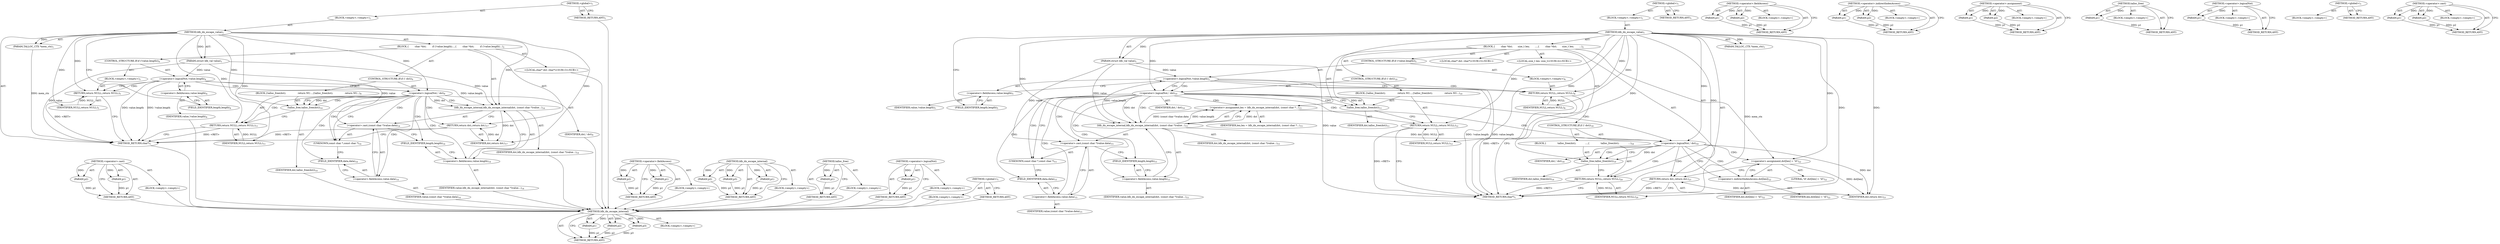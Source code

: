 digraph "&lt;operator&gt;.cast" {
vulnerable_81 [label=<(METHOD,&lt;operator&gt;.cast)>];
vulnerable_82 [label=<(PARAM,p1)>];
vulnerable_83 [label=<(PARAM,p2)>];
vulnerable_84 [label=<(BLOCK,&lt;empty&gt;,&lt;empty&gt;)>];
vulnerable_85 [label=<(METHOD_RETURN,ANY)>];
vulnerable_6 [label=<(METHOD,&lt;global&gt;)<SUB>1</SUB>>];
vulnerable_7 [label=<(BLOCK,&lt;empty&gt;,&lt;empty&gt;)<SUB>1</SUB>>];
vulnerable_8 [label=<(METHOD,ldb_dn_escape_value)<SUB>1</SUB>>];
vulnerable_9 [label=<(PARAM,TALLOC_CTX *mem_ctx)<SUB>1</SUB>>];
vulnerable_10 [label=<(PARAM,struct ldb_val value)<SUB>1</SUB>>];
vulnerable_11 [label=<(BLOCK,{
        char *dst;
        if (!value.length)...,{
        char *dst;
        if (!value.length)...)<SUB>2</SUB>>];
vulnerable_12 [label="<(LOCAL,char* dst: char*)<SUB>3</SUB>>"];
vulnerable_13 [label=<(CONTROL_STRUCTURE,IF,if (!value.length))<SUB>4</SUB>>];
vulnerable_14 [label=<(&lt;operator&gt;.logicalNot,!value.length)<SUB>4</SUB>>];
vulnerable_15 [label=<(&lt;operator&gt;.fieldAccess,value.length)<SUB>4</SUB>>];
vulnerable_16 [label=<(IDENTIFIER,value,!value.length)<SUB>4</SUB>>];
vulnerable_17 [label=<(FIELD_IDENTIFIER,length,length)<SUB>4</SUB>>];
vulnerable_18 [label=<(BLOCK,&lt;empty&gt;,&lt;empty&gt;)<SUB>5</SUB>>];
vulnerable_19 [label=<(RETURN,return NULL;,return NULL;)<SUB>5</SUB>>];
vulnerable_20 [label=<(IDENTIFIER,NULL,return NULL;)<SUB>5</SUB>>];
vulnerable_21 [label=<(CONTROL_STRUCTURE,IF,if (! dst))<SUB>9</SUB>>];
vulnerable_22 [label=<(&lt;operator&gt;.logicalNot,! dst)<SUB>9</SUB>>];
vulnerable_23 [label=<(IDENTIFIER,dst,! dst)<SUB>9</SUB>>];
vulnerable_24 [label=<(BLOCK,{
		talloc_free(dst);
                return NU...,{
		talloc_free(dst);
                return NU...)<SUB>9</SUB>>];
vulnerable_25 [label=<(talloc_free,talloc_free(dst))<SUB>10</SUB>>];
vulnerable_26 [label=<(IDENTIFIER,dst,talloc_free(dst))<SUB>10</SUB>>];
vulnerable_27 [label=<(RETURN,return NULL;,return NULL;)<SUB>11</SUB>>];
vulnerable_28 [label=<(IDENTIFIER,NULL,return NULL;)<SUB>11</SUB>>];
vulnerable_29 [label=<(ldb_dn_escape_internal,ldb_dn_escape_internal(dst, (const char *)value...)<SUB>14</SUB>>];
vulnerable_30 [label=<(IDENTIFIER,dst,ldb_dn_escape_internal(dst, (const char *)value...)<SUB>14</SUB>>];
vulnerable_31 [label=<(&lt;operator&gt;.cast,(const char *)value.data)<SUB>14</SUB>>];
vulnerable_32 [label=<(UNKNOWN,const char *,const char *)<SUB>14</SUB>>];
vulnerable_33 [label=<(&lt;operator&gt;.fieldAccess,value.data)<SUB>14</SUB>>];
vulnerable_34 [label=<(IDENTIFIER,value,(const char *)value.data)<SUB>14</SUB>>];
vulnerable_35 [label=<(FIELD_IDENTIFIER,data,data)<SUB>14</SUB>>];
vulnerable_36 [label=<(&lt;operator&gt;.fieldAccess,value.length)<SUB>14</SUB>>];
vulnerable_37 [label=<(IDENTIFIER,value,ldb_dn_escape_internal(dst, (const char *)value...)<SUB>14</SUB>>];
vulnerable_38 [label=<(FIELD_IDENTIFIER,length,length)<SUB>14</SUB>>];
vulnerable_39 [label=<(RETURN,return dst;,return dst;)<SUB>17</SUB>>];
vulnerable_40 [label=<(IDENTIFIER,dst,return dst;)<SUB>17</SUB>>];
vulnerable_41 [label=<(METHOD_RETURN,char*)<SUB>1</SUB>>];
vulnerable_43 [label=<(METHOD_RETURN,ANY)<SUB>1</SUB>>];
vulnerable_66 [label=<(METHOD,&lt;operator&gt;.fieldAccess)>];
vulnerable_67 [label=<(PARAM,p1)>];
vulnerable_68 [label=<(PARAM,p2)>];
vulnerable_69 [label=<(BLOCK,&lt;empty&gt;,&lt;empty&gt;)>];
vulnerable_70 [label=<(METHOD_RETURN,ANY)>];
vulnerable_75 [label=<(METHOD,ldb_dn_escape_internal)>];
vulnerable_76 [label=<(PARAM,p1)>];
vulnerable_77 [label=<(PARAM,p2)>];
vulnerable_78 [label=<(PARAM,p3)>];
vulnerable_79 [label=<(BLOCK,&lt;empty&gt;,&lt;empty&gt;)>];
vulnerable_80 [label=<(METHOD_RETURN,ANY)>];
vulnerable_71 [label=<(METHOD,talloc_free)>];
vulnerable_72 [label=<(PARAM,p1)>];
vulnerable_73 [label=<(BLOCK,&lt;empty&gt;,&lt;empty&gt;)>];
vulnerable_74 [label=<(METHOD_RETURN,ANY)>];
vulnerable_62 [label=<(METHOD,&lt;operator&gt;.logicalNot)>];
vulnerable_63 [label=<(PARAM,p1)>];
vulnerable_64 [label=<(BLOCK,&lt;empty&gt;,&lt;empty&gt;)>];
vulnerable_65 [label=<(METHOD_RETURN,ANY)>];
vulnerable_56 [label=<(METHOD,&lt;global&gt;)<SUB>1</SUB>>];
vulnerable_57 [label=<(BLOCK,&lt;empty&gt;,&lt;empty&gt;)>];
vulnerable_58 [label=<(METHOD_RETURN,ANY)>];
fixed_100 [label=<(METHOD,ldb_dn_escape_internal)>];
fixed_101 [label=<(PARAM,p1)>];
fixed_102 [label=<(PARAM,p2)>];
fixed_103 [label=<(PARAM,p3)>];
fixed_104 [label=<(BLOCK,&lt;empty&gt;,&lt;empty&gt;)>];
fixed_105 [label=<(METHOD_RETURN,ANY)>];
fixed_6 [label=<(METHOD,&lt;global&gt;)<SUB>1</SUB>>];
fixed_7 [label=<(BLOCK,&lt;empty&gt;,&lt;empty&gt;)<SUB>1</SUB>>];
fixed_8 [label=<(METHOD,ldb_dn_escape_value)<SUB>1</SUB>>];
fixed_9 [label=<(PARAM,TALLOC_CTX *mem_ctx)<SUB>1</SUB>>];
fixed_10 [label=<(PARAM,struct ldb_val value)<SUB>1</SUB>>];
fixed_11 [label=<(BLOCK,{
        char *dst;
       size_t len;
       ...,{
        char *dst;
       size_t len;
       ...)<SUB>2</SUB>>];
fixed_12 [label="<(LOCAL,char* dst: char*)<SUB>3</SUB>>"];
fixed_13 [label="<(LOCAL,size_t len: size_t)<SUB>4</SUB>>"];
fixed_14 [label=<(CONTROL_STRUCTURE,IF,if (!value.length))<SUB>5</SUB>>];
fixed_15 [label=<(&lt;operator&gt;.logicalNot,!value.length)<SUB>5</SUB>>];
fixed_16 [label=<(&lt;operator&gt;.fieldAccess,value.length)<SUB>5</SUB>>];
fixed_17 [label=<(IDENTIFIER,value,!value.length)<SUB>5</SUB>>];
fixed_18 [label=<(FIELD_IDENTIFIER,length,length)<SUB>5</SUB>>];
fixed_19 [label=<(BLOCK,&lt;empty&gt;,&lt;empty&gt;)<SUB>6</SUB>>];
fixed_20 [label=<(RETURN,return NULL;,return NULL;)<SUB>6</SUB>>];
fixed_21 [label=<(IDENTIFIER,NULL,return NULL;)<SUB>6</SUB>>];
fixed_22 [label=<(CONTROL_STRUCTURE,IF,if (! dst))<SUB>10</SUB>>];
fixed_23 [label=<(&lt;operator&gt;.logicalNot,! dst)<SUB>10</SUB>>];
fixed_24 [label=<(IDENTIFIER,dst,! dst)<SUB>10</SUB>>];
fixed_25 [label=<(BLOCK,{
		talloc_free(dst);
                return NU...,{
		talloc_free(dst);
                return NU...)<SUB>10</SUB>>];
fixed_26 [label=<(talloc_free,talloc_free(dst))<SUB>11</SUB>>];
fixed_27 [label=<(IDENTIFIER,dst,talloc_free(dst))<SUB>11</SUB>>];
fixed_28 [label=<(RETURN,return NULL;,return NULL;)<SUB>12</SUB>>];
fixed_29 [label=<(IDENTIFIER,NULL,return NULL;)<SUB>12</SUB>>];
fixed_30 [label=<(&lt;operator&gt;.assignment,len = ldb_dn_escape_internal(dst, (const char *...)<SUB>15</SUB>>];
fixed_31 [label=<(IDENTIFIER,len,len = ldb_dn_escape_internal(dst, (const char *...)<SUB>15</SUB>>];
fixed_32 [label=<(ldb_dn_escape_internal,ldb_dn_escape_internal(dst, (const char *)value...)<SUB>15</SUB>>];
fixed_33 [label=<(IDENTIFIER,dst,ldb_dn_escape_internal(dst, (const char *)value...)<SUB>15</SUB>>];
fixed_34 [label=<(&lt;operator&gt;.cast,(const char *)value.data)<SUB>15</SUB>>];
fixed_35 [label=<(UNKNOWN,const char *,const char *)<SUB>15</SUB>>];
fixed_36 [label=<(&lt;operator&gt;.fieldAccess,value.data)<SUB>15</SUB>>];
fixed_37 [label=<(IDENTIFIER,value,(const char *)value.data)<SUB>15</SUB>>];
fixed_38 [label=<(FIELD_IDENTIFIER,data,data)<SUB>15</SUB>>];
fixed_39 [label=<(&lt;operator&gt;.fieldAccess,value.length)<SUB>15</SUB>>];
fixed_40 [label=<(IDENTIFIER,value,ldb_dn_escape_internal(dst, (const char *)value...)<SUB>15</SUB>>];
fixed_41 [label=<(FIELD_IDENTIFIER,length,length)<SUB>15</SUB>>];
fixed_42 [label=<(CONTROL_STRUCTURE,IF,if (! dst))<SUB>18</SUB>>];
fixed_43 [label=<(&lt;operator&gt;.logicalNot,! dst)<SUB>18</SUB>>];
fixed_44 [label=<(IDENTIFIER,dst,! dst)<SUB>18</SUB>>];
fixed_45 [label=<(BLOCK,{
               talloc_free(dst);
            ...,{
               talloc_free(dst);
            ...)<SUB>18</SUB>>];
fixed_46 [label=<(talloc_free,talloc_free(dst))<SUB>19</SUB>>];
fixed_47 [label=<(IDENTIFIER,dst,talloc_free(dst))<SUB>19</SUB>>];
fixed_48 [label=<(RETURN,return NULL;,return NULL;)<SUB>20</SUB>>];
fixed_49 [label=<(IDENTIFIER,NULL,return NULL;)<SUB>20</SUB>>];
fixed_50 [label=<(&lt;operator&gt;.assignment,dst[len] = '\0')<SUB>22</SUB>>];
fixed_51 [label=<(&lt;operator&gt;.indirectIndexAccess,dst[len])<SUB>22</SUB>>];
fixed_52 [label=<(IDENTIFIER,dst,dst[len] = '\0')<SUB>22</SUB>>];
fixed_53 [label=<(IDENTIFIER,len,dst[len] = '\0')<SUB>22</SUB>>];
fixed_54 [label=<(LITERAL,'\0',dst[len] = '\0')<SUB>22</SUB>>];
fixed_55 [label=<(RETURN,return dst;,return dst;)<SUB>23</SUB>>];
fixed_56 [label=<(IDENTIFIER,dst,return dst;)<SUB>23</SUB>>];
fixed_57 [label=<(METHOD_RETURN,char*)<SUB>1</SUB>>];
fixed_59 [label=<(METHOD_RETURN,ANY)<SUB>1</SUB>>];
fixed_86 [label=<(METHOD,&lt;operator&gt;.fieldAccess)>];
fixed_87 [label=<(PARAM,p1)>];
fixed_88 [label=<(PARAM,p2)>];
fixed_89 [label=<(BLOCK,&lt;empty&gt;,&lt;empty&gt;)>];
fixed_90 [label=<(METHOD_RETURN,ANY)>];
fixed_111 [label=<(METHOD,&lt;operator&gt;.indirectIndexAccess)>];
fixed_112 [label=<(PARAM,p1)>];
fixed_113 [label=<(PARAM,p2)>];
fixed_114 [label=<(BLOCK,&lt;empty&gt;,&lt;empty&gt;)>];
fixed_115 [label=<(METHOD_RETURN,ANY)>];
fixed_95 [label=<(METHOD,&lt;operator&gt;.assignment)>];
fixed_96 [label=<(PARAM,p1)>];
fixed_97 [label=<(PARAM,p2)>];
fixed_98 [label=<(BLOCK,&lt;empty&gt;,&lt;empty&gt;)>];
fixed_99 [label=<(METHOD_RETURN,ANY)>];
fixed_91 [label=<(METHOD,talloc_free)>];
fixed_92 [label=<(PARAM,p1)>];
fixed_93 [label=<(BLOCK,&lt;empty&gt;,&lt;empty&gt;)>];
fixed_94 [label=<(METHOD_RETURN,ANY)>];
fixed_82 [label=<(METHOD,&lt;operator&gt;.logicalNot)>];
fixed_83 [label=<(PARAM,p1)>];
fixed_84 [label=<(BLOCK,&lt;empty&gt;,&lt;empty&gt;)>];
fixed_85 [label=<(METHOD_RETURN,ANY)>];
fixed_76 [label=<(METHOD,&lt;global&gt;)<SUB>1</SUB>>];
fixed_77 [label=<(BLOCK,&lt;empty&gt;,&lt;empty&gt;)>];
fixed_78 [label=<(METHOD_RETURN,ANY)>];
fixed_106 [label=<(METHOD,&lt;operator&gt;.cast)>];
fixed_107 [label=<(PARAM,p1)>];
fixed_108 [label=<(PARAM,p2)>];
fixed_109 [label=<(BLOCK,&lt;empty&gt;,&lt;empty&gt;)>];
fixed_110 [label=<(METHOD_RETURN,ANY)>];
vulnerable_81 -> vulnerable_82  [key=0, label="AST: "];
vulnerable_81 -> vulnerable_82  [key=1, label="DDG: "];
vulnerable_81 -> vulnerable_84  [key=0, label="AST: "];
vulnerable_81 -> vulnerable_83  [key=0, label="AST: "];
vulnerable_81 -> vulnerable_83  [key=1, label="DDG: "];
vulnerable_81 -> vulnerable_85  [key=0, label="AST: "];
vulnerable_81 -> vulnerable_85  [key=1, label="CFG: "];
vulnerable_82 -> vulnerable_85  [key=0, label="DDG: p1"];
vulnerable_83 -> vulnerable_85  [key=0, label="DDG: p2"];
vulnerable_84 -> fixed_100  [key=0];
vulnerable_85 -> fixed_100  [key=0];
vulnerable_6 -> vulnerable_7  [key=0, label="AST: "];
vulnerable_6 -> vulnerable_43  [key=0, label="AST: "];
vulnerable_6 -> vulnerable_43  [key=1, label="CFG: "];
vulnerable_7 -> vulnerable_8  [key=0, label="AST: "];
vulnerable_8 -> vulnerable_9  [key=0, label="AST: "];
vulnerable_8 -> vulnerable_9  [key=1, label="DDG: "];
vulnerable_8 -> vulnerable_10  [key=0, label="AST: "];
vulnerable_8 -> vulnerable_10  [key=1, label="DDG: "];
vulnerable_8 -> vulnerable_11  [key=0, label="AST: "];
vulnerable_8 -> vulnerable_41  [key=0, label="AST: "];
vulnerable_8 -> vulnerable_17  [key=0, label="CFG: "];
vulnerable_8 -> vulnerable_29  [key=0, label="DDG: "];
vulnerable_8 -> vulnerable_40  [key=0, label="DDG: "];
vulnerable_8 -> vulnerable_19  [key=0, label="DDG: "];
vulnerable_8 -> vulnerable_22  [key=0, label="DDG: "];
vulnerable_8 -> vulnerable_27  [key=0, label="DDG: "];
vulnerable_8 -> vulnerable_20  [key=0, label="DDG: "];
vulnerable_8 -> vulnerable_25  [key=0, label="DDG: "];
vulnerable_8 -> vulnerable_28  [key=0, label="DDG: "];
vulnerable_9 -> vulnerable_41  [key=0, label="DDG: mem_ctx"];
vulnerable_10 -> vulnerable_41  [key=0, label="DDG: value"];
vulnerable_10 -> vulnerable_29  [key=0, label="DDG: value"];
vulnerable_10 -> vulnerable_14  [key=0, label="DDG: value"];
vulnerable_10 -> vulnerable_31  [key=0, label="DDG: value"];
vulnerable_11 -> vulnerable_12  [key=0, label="AST: "];
vulnerable_11 -> vulnerable_13  [key=0, label="AST: "];
vulnerable_11 -> vulnerable_21  [key=0, label="AST: "];
vulnerable_11 -> vulnerable_29  [key=0, label="AST: "];
vulnerable_11 -> vulnerable_39  [key=0, label="AST: "];
vulnerable_12 -> fixed_100  [key=0];
vulnerable_13 -> vulnerable_14  [key=0, label="AST: "];
vulnerable_13 -> vulnerable_18  [key=0, label="AST: "];
vulnerable_14 -> vulnerable_15  [key=0, label="AST: "];
vulnerable_14 -> vulnerable_19  [key=0, label="CFG: "];
vulnerable_14 -> vulnerable_19  [key=1, label="CDG: "];
vulnerable_14 -> vulnerable_22  [key=0, label="CFG: "];
vulnerable_14 -> vulnerable_22  [key=1, label="CDG: "];
vulnerable_14 -> vulnerable_41  [key=0, label="DDG: value.length"];
vulnerable_14 -> vulnerable_41  [key=1, label="DDG: !value.length"];
vulnerable_14 -> vulnerable_29  [key=0, label="DDG: value.length"];
vulnerable_15 -> vulnerable_16  [key=0, label="AST: "];
vulnerable_15 -> vulnerable_17  [key=0, label="AST: "];
vulnerable_15 -> vulnerable_14  [key=0, label="CFG: "];
vulnerable_16 -> fixed_100  [key=0];
vulnerable_17 -> vulnerable_15  [key=0, label="CFG: "];
vulnerable_18 -> vulnerable_19  [key=0, label="AST: "];
vulnerable_19 -> vulnerable_20  [key=0, label="AST: "];
vulnerable_19 -> vulnerable_41  [key=0, label="CFG: "];
vulnerable_19 -> vulnerable_41  [key=1, label="DDG: &lt;RET&gt;"];
vulnerable_20 -> vulnerable_19  [key=0, label="DDG: NULL"];
vulnerable_21 -> vulnerable_22  [key=0, label="AST: "];
vulnerable_21 -> vulnerable_24  [key=0, label="AST: "];
vulnerable_22 -> vulnerable_23  [key=0, label="AST: "];
vulnerable_22 -> vulnerable_25  [key=0, label="CFG: "];
vulnerable_22 -> vulnerable_25  [key=1, label="DDG: dst"];
vulnerable_22 -> vulnerable_25  [key=2, label="CDG: "];
vulnerable_22 -> vulnerable_32  [key=0, label="CFG: "];
vulnerable_22 -> vulnerable_32  [key=1, label="CDG: "];
vulnerable_22 -> vulnerable_29  [key=0, label="DDG: dst"];
vulnerable_22 -> vulnerable_29  [key=1, label="CDG: "];
vulnerable_22 -> vulnerable_33  [key=0, label="CDG: "];
vulnerable_22 -> vulnerable_36  [key=0, label="CDG: "];
vulnerable_22 -> vulnerable_35  [key=0, label="CDG: "];
vulnerable_22 -> vulnerable_38  [key=0, label="CDG: "];
vulnerable_22 -> vulnerable_39  [key=0, label="CDG: "];
vulnerable_22 -> vulnerable_27  [key=0, label="CDG: "];
vulnerable_22 -> vulnerable_31  [key=0, label="CDG: "];
vulnerable_23 -> fixed_100  [key=0];
vulnerable_24 -> vulnerable_25  [key=0, label="AST: "];
vulnerable_24 -> vulnerable_27  [key=0, label="AST: "];
vulnerable_25 -> vulnerable_26  [key=0, label="AST: "];
vulnerable_25 -> vulnerable_27  [key=0, label="CFG: "];
vulnerable_26 -> fixed_100  [key=0];
vulnerable_27 -> vulnerable_28  [key=0, label="AST: "];
vulnerable_27 -> vulnerable_41  [key=0, label="CFG: "];
vulnerable_27 -> vulnerable_41  [key=1, label="DDG: &lt;RET&gt;"];
vulnerable_28 -> vulnerable_27  [key=0, label="DDG: NULL"];
vulnerable_29 -> vulnerable_30  [key=0, label="AST: "];
vulnerable_29 -> vulnerable_31  [key=0, label="AST: "];
vulnerable_29 -> vulnerable_36  [key=0, label="AST: "];
vulnerable_29 -> vulnerable_39  [key=0, label="CFG: "];
vulnerable_29 -> vulnerable_40  [key=0, label="DDG: dst"];
vulnerable_30 -> fixed_100  [key=0];
vulnerable_31 -> vulnerable_32  [key=0, label="AST: "];
vulnerable_31 -> vulnerable_33  [key=0, label="AST: "];
vulnerable_31 -> vulnerable_38  [key=0, label="CFG: "];
vulnerable_32 -> vulnerable_35  [key=0, label="CFG: "];
vulnerable_33 -> vulnerable_34  [key=0, label="AST: "];
vulnerable_33 -> vulnerable_35  [key=0, label="AST: "];
vulnerable_33 -> vulnerable_31  [key=0, label="CFG: "];
vulnerable_34 -> fixed_100  [key=0];
vulnerable_35 -> vulnerable_33  [key=0, label="CFG: "];
vulnerable_36 -> vulnerable_37  [key=0, label="AST: "];
vulnerable_36 -> vulnerable_38  [key=0, label="AST: "];
vulnerable_36 -> vulnerable_29  [key=0, label="CFG: "];
vulnerable_37 -> fixed_100  [key=0];
vulnerable_38 -> vulnerable_36  [key=0, label="CFG: "];
vulnerable_39 -> vulnerable_40  [key=0, label="AST: "];
vulnerable_39 -> vulnerable_41  [key=0, label="CFG: "];
vulnerable_39 -> vulnerable_41  [key=1, label="DDG: &lt;RET&gt;"];
vulnerable_40 -> vulnerable_39  [key=0, label="DDG: dst"];
vulnerable_41 -> fixed_100  [key=0];
vulnerable_43 -> fixed_100  [key=0];
vulnerable_66 -> vulnerable_67  [key=0, label="AST: "];
vulnerable_66 -> vulnerable_67  [key=1, label="DDG: "];
vulnerable_66 -> vulnerable_69  [key=0, label="AST: "];
vulnerable_66 -> vulnerable_68  [key=0, label="AST: "];
vulnerable_66 -> vulnerable_68  [key=1, label="DDG: "];
vulnerable_66 -> vulnerable_70  [key=0, label="AST: "];
vulnerable_66 -> vulnerable_70  [key=1, label="CFG: "];
vulnerable_67 -> vulnerable_70  [key=0, label="DDG: p1"];
vulnerable_68 -> vulnerable_70  [key=0, label="DDG: p2"];
vulnerable_69 -> fixed_100  [key=0];
vulnerable_70 -> fixed_100  [key=0];
vulnerable_75 -> vulnerable_76  [key=0, label="AST: "];
vulnerable_75 -> vulnerable_76  [key=1, label="DDG: "];
vulnerable_75 -> vulnerable_79  [key=0, label="AST: "];
vulnerable_75 -> vulnerable_77  [key=0, label="AST: "];
vulnerable_75 -> vulnerable_77  [key=1, label="DDG: "];
vulnerable_75 -> vulnerable_80  [key=0, label="AST: "];
vulnerable_75 -> vulnerable_80  [key=1, label="CFG: "];
vulnerable_75 -> vulnerable_78  [key=0, label="AST: "];
vulnerable_75 -> vulnerable_78  [key=1, label="DDG: "];
vulnerable_76 -> vulnerable_80  [key=0, label="DDG: p1"];
vulnerable_77 -> vulnerable_80  [key=0, label="DDG: p2"];
vulnerable_78 -> vulnerable_80  [key=0, label="DDG: p3"];
vulnerable_79 -> fixed_100  [key=0];
vulnerable_80 -> fixed_100  [key=0];
vulnerable_71 -> vulnerable_72  [key=0, label="AST: "];
vulnerable_71 -> vulnerable_72  [key=1, label="DDG: "];
vulnerable_71 -> vulnerable_73  [key=0, label="AST: "];
vulnerable_71 -> vulnerable_74  [key=0, label="AST: "];
vulnerable_71 -> vulnerable_74  [key=1, label="CFG: "];
vulnerable_72 -> vulnerable_74  [key=0, label="DDG: p1"];
vulnerable_73 -> fixed_100  [key=0];
vulnerable_74 -> fixed_100  [key=0];
vulnerable_62 -> vulnerable_63  [key=0, label="AST: "];
vulnerable_62 -> vulnerable_63  [key=1, label="DDG: "];
vulnerable_62 -> vulnerable_64  [key=0, label="AST: "];
vulnerable_62 -> vulnerable_65  [key=0, label="AST: "];
vulnerable_62 -> vulnerable_65  [key=1, label="CFG: "];
vulnerable_63 -> vulnerable_65  [key=0, label="DDG: p1"];
vulnerable_64 -> fixed_100  [key=0];
vulnerable_65 -> fixed_100  [key=0];
vulnerable_56 -> vulnerable_57  [key=0, label="AST: "];
vulnerable_56 -> vulnerable_58  [key=0, label="AST: "];
vulnerable_56 -> vulnerable_58  [key=1, label="CFG: "];
vulnerable_57 -> fixed_100  [key=0];
vulnerable_58 -> fixed_100  [key=0];
fixed_100 -> fixed_101  [key=0, label="AST: "];
fixed_100 -> fixed_101  [key=1, label="DDG: "];
fixed_100 -> fixed_104  [key=0, label="AST: "];
fixed_100 -> fixed_102  [key=0, label="AST: "];
fixed_100 -> fixed_102  [key=1, label="DDG: "];
fixed_100 -> fixed_105  [key=0, label="AST: "];
fixed_100 -> fixed_105  [key=1, label="CFG: "];
fixed_100 -> fixed_103  [key=0, label="AST: "];
fixed_100 -> fixed_103  [key=1, label="DDG: "];
fixed_101 -> fixed_105  [key=0, label="DDG: p1"];
fixed_102 -> fixed_105  [key=0, label="DDG: p2"];
fixed_103 -> fixed_105  [key=0, label="DDG: p3"];
fixed_6 -> fixed_7  [key=0, label="AST: "];
fixed_6 -> fixed_59  [key=0, label="AST: "];
fixed_6 -> fixed_59  [key=1, label="CFG: "];
fixed_7 -> fixed_8  [key=0, label="AST: "];
fixed_8 -> fixed_9  [key=0, label="AST: "];
fixed_8 -> fixed_9  [key=1, label="DDG: "];
fixed_8 -> fixed_10  [key=0, label="AST: "];
fixed_8 -> fixed_10  [key=1, label="DDG: "];
fixed_8 -> fixed_11  [key=0, label="AST: "];
fixed_8 -> fixed_57  [key=0, label="AST: "];
fixed_8 -> fixed_18  [key=0, label="CFG: "];
fixed_8 -> fixed_50  [key=0, label="DDG: "];
fixed_8 -> fixed_56  [key=0, label="DDG: "];
fixed_8 -> fixed_20  [key=0, label="DDG: "];
fixed_8 -> fixed_23  [key=0, label="DDG: "];
fixed_8 -> fixed_28  [key=0, label="DDG: "];
fixed_8 -> fixed_32  [key=0, label="DDG: "];
fixed_8 -> fixed_43  [key=0, label="DDG: "];
fixed_8 -> fixed_48  [key=0, label="DDG: "];
fixed_8 -> fixed_21  [key=0, label="DDG: "];
fixed_8 -> fixed_26  [key=0, label="DDG: "];
fixed_8 -> fixed_29  [key=0, label="DDG: "];
fixed_8 -> fixed_46  [key=0, label="DDG: "];
fixed_8 -> fixed_49  [key=0, label="DDG: "];
fixed_9 -> fixed_57  [key=0, label="DDG: mem_ctx"];
fixed_10 -> fixed_57  [key=0, label="DDG: value"];
fixed_10 -> fixed_15  [key=0, label="DDG: value"];
fixed_10 -> fixed_32  [key=0, label="DDG: value"];
fixed_10 -> fixed_34  [key=0, label="DDG: value"];
fixed_11 -> fixed_12  [key=0, label="AST: "];
fixed_11 -> fixed_13  [key=0, label="AST: "];
fixed_11 -> fixed_14  [key=0, label="AST: "];
fixed_11 -> fixed_22  [key=0, label="AST: "];
fixed_11 -> fixed_30  [key=0, label="AST: "];
fixed_11 -> fixed_42  [key=0, label="AST: "];
fixed_11 -> fixed_50  [key=0, label="AST: "];
fixed_11 -> fixed_55  [key=0, label="AST: "];
fixed_14 -> fixed_15  [key=0, label="AST: "];
fixed_14 -> fixed_19  [key=0, label="AST: "];
fixed_15 -> fixed_16  [key=0, label="AST: "];
fixed_15 -> fixed_20  [key=0, label="CFG: "];
fixed_15 -> fixed_20  [key=1, label="CDG: "];
fixed_15 -> fixed_23  [key=0, label="CFG: "];
fixed_15 -> fixed_23  [key=1, label="CDG: "];
fixed_15 -> fixed_57  [key=0, label="DDG: value.length"];
fixed_15 -> fixed_57  [key=1, label="DDG: !value.length"];
fixed_15 -> fixed_32  [key=0, label="DDG: value.length"];
fixed_16 -> fixed_17  [key=0, label="AST: "];
fixed_16 -> fixed_18  [key=0, label="AST: "];
fixed_16 -> fixed_15  [key=0, label="CFG: "];
fixed_18 -> fixed_16  [key=0, label="CFG: "];
fixed_19 -> fixed_20  [key=0, label="AST: "];
fixed_20 -> fixed_21  [key=0, label="AST: "];
fixed_20 -> fixed_57  [key=0, label="CFG: "];
fixed_20 -> fixed_57  [key=1, label="DDG: &lt;RET&gt;"];
fixed_21 -> fixed_20  [key=0, label="DDG: NULL"];
fixed_22 -> fixed_23  [key=0, label="AST: "];
fixed_22 -> fixed_25  [key=0, label="AST: "];
fixed_23 -> fixed_24  [key=0, label="AST: "];
fixed_23 -> fixed_26  [key=0, label="CFG: "];
fixed_23 -> fixed_26  [key=1, label="DDG: dst"];
fixed_23 -> fixed_26  [key=2, label="CDG: "];
fixed_23 -> fixed_35  [key=0, label="CFG: "];
fixed_23 -> fixed_35  [key=1, label="CDG: "];
fixed_23 -> fixed_32  [key=0, label="DDG: dst"];
fixed_23 -> fixed_32  [key=1, label="CDG: "];
fixed_23 -> fixed_30  [key=0, label="CDG: "];
fixed_23 -> fixed_34  [key=0, label="CDG: "];
fixed_23 -> fixed_28  [key=0, label="CDG: "];
fixed_23 -> fixed_36  [key=0, label="CDG: "];
fixed_23 -> fixed_38  [key=0, label="CDG: "];
fixed_23 -> fixed_41  [key=0, label="CDG: "];
fixed_23 -> fixed_39  [key=0, label="CDG: "];
fixed_23 -> fixed_43  [key=0, label="CDG: "];
fixed_25 -> fixed_26  [key=0, label="AST: "];
fixed_25 -> fixed_28  [key=0, label="AST: "];
fixed_26 -> fixed_27  [key=0, label="AST: "];
fixed_26 -> fixed_28  [key=0, label="CFG: "];
fixed_28 -> fixed_29  [key=0, label="AST: "];
fixed_28 -> fixed_57  [key=0, label="CFG: "];
fixed_28 -> fixed_57  [key=1, label="DDG: &lt;RET&gt;"];
fixed_29 -> fixed_28  [key=0, label="DDG: NULL"];
fixed_30 -> fixed_31  [key=0, label="AST: "];
fixed_30 -> fixed_32  [key=0, label="AST: "];
fixed_30 -> fixed_43  [key=0, label="CFG: "];
fixed_32 -> fixed_33  [key=0, label="AST: "];
fixed_32 -> fixed_34  [key=0, label="AST: "];
fixed_32 -> fixed_39  [key=0, label="AST: "];
fixed_32 -> fixed_30  [key=0, label="CFG: "];
fixed_32 -> fixed_30  [key=1, label="DDG: dst"];
fixed_32 -> fixed_30  [key=2, label="DDG: (const char *)value.data"];
fixed_32 -> fixed_30  [key=3, label="DDG: value.length"];
fixed_32 -> fixed_43  [key=0, label="DDG: dst"];
fixed_34 -> fixed_35  [key=0, label="AST: "];
fixed_34 -> fixed_36  [key=0, label="AST: "];
fixed_34 -> fixed_41  [key=0, label="CFG: "];
fixed_35 -> fixed_38  [key=0, label="CFG: "];
fixed_36 -> fixed_37  [key=0, label="AST: "];
fixed_36 -> fixed_38  [key=0, label="AST: "];
fixed_36 -> fixed_34  [key=0, label="CFG: "];
fixed_38 -> fixed_36  [key=0, label="CFG: "];
fixed_39 -> fixed_40  [key=0, label="AST: "];
fixed_39 -> fixed_41  [key=0, label="AST: "];
fixed_39 -> fixed_32  [key=0, label="CFG: "];
fixed_41 -> fixed_39  [key=0, label="CFG: "];
fixed_42 -> fixed_43  [key=0, label="AST: "];
fixed_42 -> fixed_45  [key=0, label="AST: "];
fixed_43 -> fixed_44  [key=0, label="AST: "];
fixed_43 -> fixed_46  [key=0, label="CFG: "];
fixed_43 -> fixed_46  [key=1, label="DDG: dst"];
fixed_43 -> fixed_46  [key=2, label="CDG: "];
fixed_43 -> fixed_51  [key=0, label="CFG: "];
fixed_43 -> fixed_51  [key=1, label="CDG: "];
fixed_43 -> fixed_56  [key=0, label="DDG: dst"];
fixed_43 -> fixed_48  [key=0, label="CDG: "];
fixed_43 -> fixed_50  [key=0, label="CDG: "];
fixed_43 -> fixed_55  [key=0, label="CDG: "];
fixed_45 -> fixed_46  [key=0, label="AST: "];
fixed_45 -> fixed_48  [key=0, label="AST: "];
fixed_46 -> fixed_47  [key=0, label="AST: "];
fixed_46 -> fixed_48  [key=0, label="CFG: "];
fixed_48 -> fixed_49  [key=0, label="AST: "];
fixed_48 -> fixed_57  [key=0, label="CFG: "];
fixed_48 -> fixed_57  [key=1, label="DDG: &lt;RET&gt;"];
fixed_49 -> fixed_48  [key=0, label="DDG: NULL"];
fixed_50 -> fixed_51  [key=0, label="AST: "];
fixed_50 -> fixed_54  [key=0, label="AST: "];
fixed_50 -> fixed_55  [key=0, label="CFG: "];
fixed_50 -> fixed_56  [key=0, label="DDG: dst[len]"];
fixed_51 -> fixed_52  [key=0, label="AST: "];
fixed_51 -> fixed_53  [key=0, label="AST: "];
fixed_51 -> fixed_50  [key=0, label="CFG: "];
fixed_55 -> fixed_56  [key=0, label="AST: "];
fixed_55 -> fixed_57  [key=0, label="CFG: "];
fixed_55 -> fixed_57  [key=1, label="DDG: &lt;RET&gt;"];
fixed_56 -> fixed_55  [key=0, label="DDG: dst"];
fixed_86 -> fixed_87  [key=0, label="AST: "];
fixed_86 -> fixed_87  [key=1, label="DDG: "];
fixed_86 -> fixed_89  [key=0, label="AST: "];
fixed_86 -> fixed_88  [key=0, label="AST: "];
fixed_86 -> fixed_88  [key=1, label="DDG: "];
fixed_86 -> fixed_90  [key=0, label="AST: "];
fixed_86 -> fixed_90  [key=1, label="CFG: "];
fixed_87 -> fixed_90  [key=0, label="DDG: p1"];
fixed_88 -> fixed_90  [key=0, label="DDG: p2"];
fixed_111 -> fixed_112  [key=0, label="AST: "];
fixed_111 -> fixed_112  [key=1, label="DDG: "];
fixed_111 -> fixed_114  [key=0, label="AST: "];
fixed_111 -> fixed_113  [key=0, label="AST: "];
fixed_111 -> fixed_113  [key=1, label="DDG: "];
fixed_111 -> fixed_115  [key=0, label="AST: "];
fixed_111 -> fixed_115  [key=1, label="CFG: "];
fixed_112 -> fixed_115  [key=0, label="DDG: p1"];
fixed_113 -> fixed_115  [key=0, label="DDG: p2"];
fixed_95 -> fixed_96  [key=0, label="AST: "];
fixed_95 -> fixed_96  [key=1, label="DDG: "];
fixed_95 -> fixed_98  [key=0, label="AST: "];
fixed_95 -> fixed_97  [key=0, label="AST: "];
fixed_95 -> fixed_97  [key=1, label="DDG: "];
fixed_95 -> fixed_99  [key=0, label="AST: "];
fixed_95 -> fixed_99  [key=1, label="CFG: "];
fixed_96 -> fixed_99  [key=0, label="DDG: p1"];
fixed_97 -> fixed_99  [key=0, label="DDG: p2"];
fixed_91 -> fixed_92  [key=0, label="AST: "];
fixed_91 -> fixed_92  [key=1, label="DDG: "];
fixed_91 -> fixed_93  [key=0, label="AST: "];
fixed_91 -> fixed_94  [key=0, label="AST: "];
fixed_91 -> fixed_94  [key=1, label="CFG: "];
fixed_92 -> fixed_94  [key=0, label="DDG: p1"];
fixed_82 -> fixed_83  [key=0, label="AST: "];
fixed_82 -> fixed_83  [key=1, label="DDG: "];
fixed_82 -> fixed_84  [key=0, label="AST: "];
fixed_82 -> fixed_85  [key=0, label="AST: "];
fixed_82 -> fixed_85  [key=1, label="CFG: "];
fixed_83 -> fixed_85  [key=0, label="DDG: p1"];
fixed_76 -> fixed_77  [key=0, label="AST: "];
fixed_76 -> fixed_78  [key=0, label="AST: "];
fixed_76 -> fixed_78  [key=1, label="CFG: "];
fixed_106 -> fixed_107  [key=0, label="AST: "];
fixed_106 -> fixed_107  [key=1, label="DDG: "];
fixed_106 -> fixed_109  [key=0, label="AST: "];
fixed_106 -> fixed_108  [key=0, label="AST: "];
fixed_106 -> fixed_108  [key=1, label="DDG: "];
fixed_106 -> fixed_110  [key=0, label="AST: "];
fixed_106 -> fixed_110  [key=1, label="CFG: "];
fixed_107 -> fixed_110  [key=0, label="DDG: p1"];
fixed_108 -> fixed_110  [key=0, label="DDG: p2"];
}
